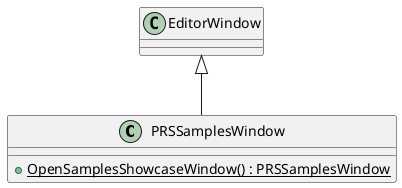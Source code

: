 @startuml
class PRSSamplesWindow {
    + {static} OpenSamplesShowcaseWindow() : PRSSamplesWindow
}
EditorWindow <|-- PRSSamplesWindow
@enduml
